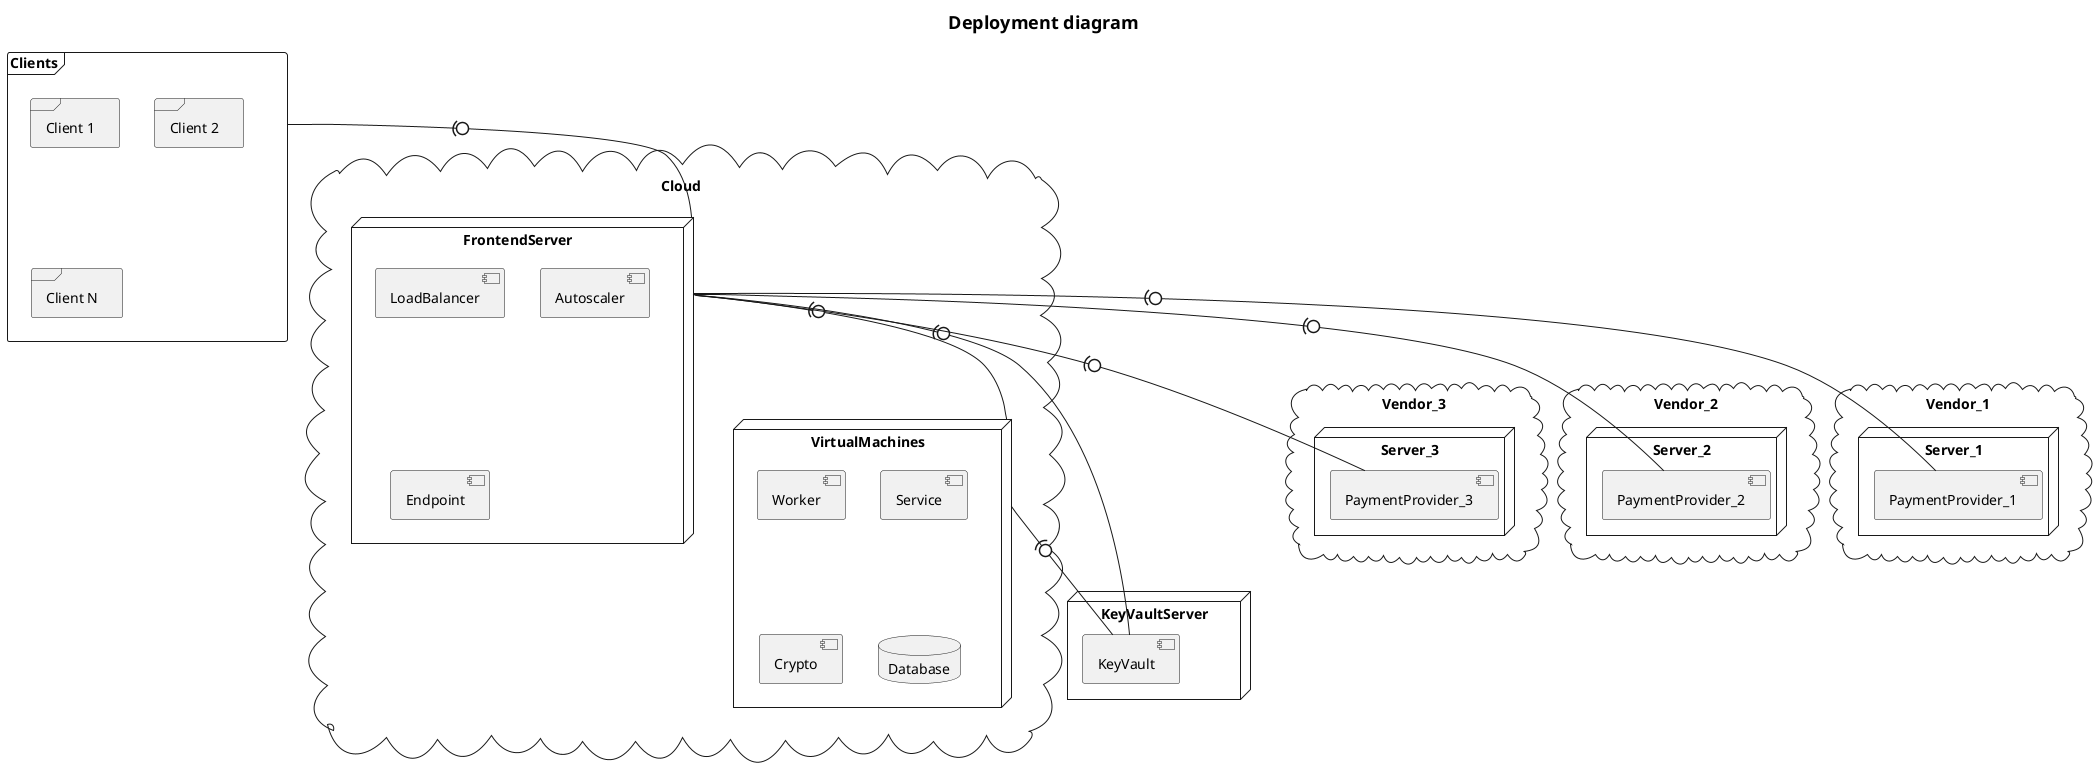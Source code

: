 @startuml
title = Deployment diagram

together {
    frame Clients {
        frame cl_1 [
            Client 1
        ]
        frame cl_2 [
            Client 2
        ]
        frame cl_n [
            Client N
        ]
    }
    
    node KeyVaultServer {
        component KeyVault
    }

    cloud Cloud {
        node VirtualMachines {
            component Worker
            component Service
            component Crypto
            database Database
        }

        node FrontendServer {
            component LoadBalancer
            component Autoscaler
            component Endpoint
            component Crypto
        }

        FrontendServer -(0- VirtualMachines
    }
    
    FrontendServer -(0- KeyVault
    VirtualMachines -(0- KeyVault
}

together {
    cloud Vendor_1 {
        node Server_1 {
            component PaymentProvider_1
        }
    }

    cloud Vendor_2 {
        node Server_2 {
            component PaymentProvider_2
        }
    }

    cloud Vendor_3 {
        node Server_3 {
            component PaymentProvider_3
        }
    }
}

Clients -(0- FrontendServer
FrontendServer -(0- PaymentProvider_1
FrontendServer -(0- PaymentProvider_2
FrontendServer -(0- PaymentProvider_3
@enduml
